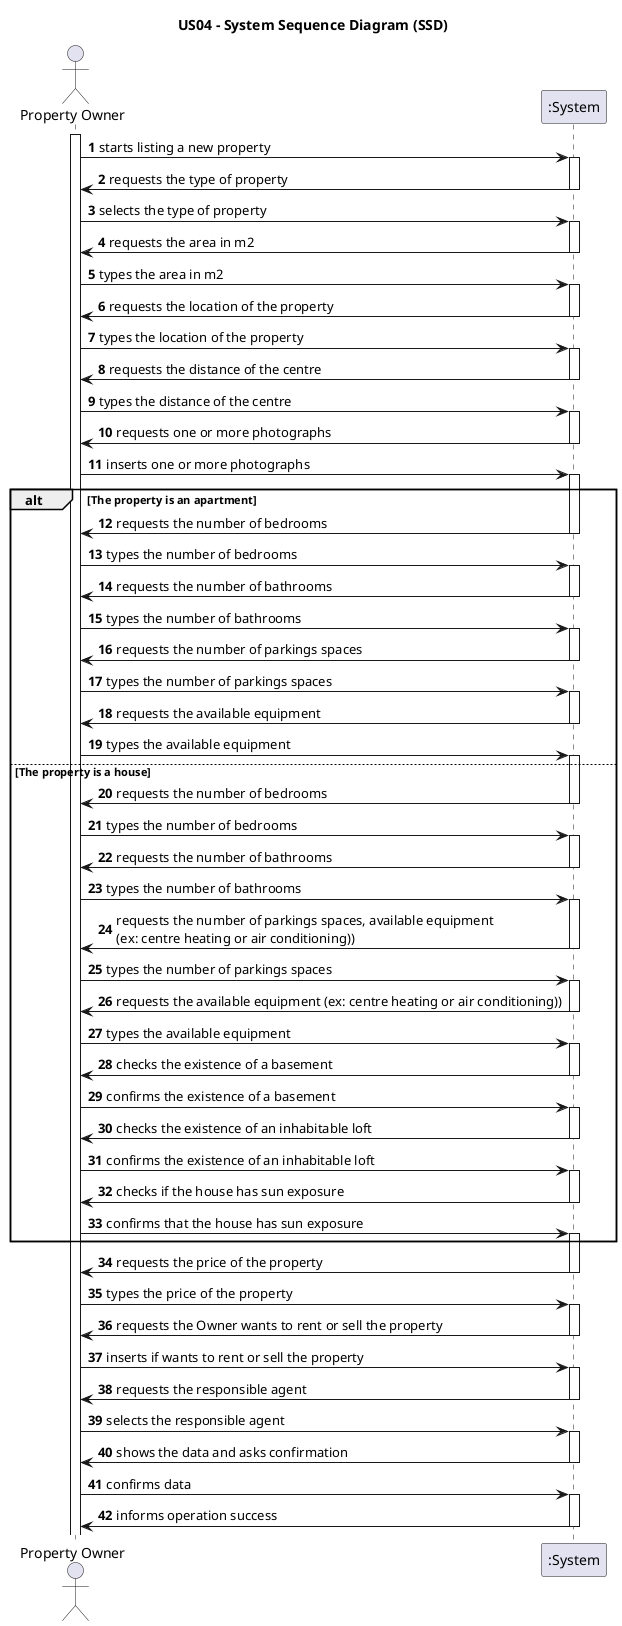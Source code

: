 @startuml
title US04 - System Sequence Diagram (SSD)

autonumber

actor "Property Owner" as Owner
participant ":System" as System

activate Owner

    Owner -> System : starts listing a new property
    activate System
        System -> Owner : requests the type of property
    deactivate System
        Owner -> System: selects the type of property
    activate System
    System-> Owner:requests the area in m2
    deactivate System
        Owner->System: types the area in m2
    activate System
        System-> Owner: requests the location of the property
    deactivate System
        Owner-> System: types the location of the property
    activate System
        System-> Owner: requests the distance of the centre
    deactivate System
        Owner-> System: types the distance of the centre
    activate System
        System-> Owner: requests one or more photographs
    deactivate System
        Owner-> System: inserts one or more photographs
    activate System
        alt The property is an apartment
                System -> Owner: requests the number of bedrooms
            deactivate System
                Owner-> System: types the number of bedrooms
            activate System
                System -> Owner: requests the number of bathrooms
            deactivate System
                Owner-> System: types the number of bathrooms
            activate System
            System -> Owner: requests the number of parkings spaces
            deactivate System
                Owner-> System: types the number of parkings spaces
            activate System
                System -> Owner: requests the available equipment
            deactivate System
                Owner-> System: types the available equipment
            activate System
        else The property is a house
                System -> Owner: requests the number of bedrooms
            deactivate System
                Owner-> System: types the number of bedrooms
            activate System
                System -> Owner: requests the number of bathrooms
            deactivate System
                Owner-> System: types the number of bathrooms
            activate System
                System -> Owner: requests the number of parkings spaces, available equipment \n(ex: centre heating or air conditioning))
            deactivate System
                Owner-> System: types the number of parkings spaces
            activate System
                System -> Owner: requests the available equipment (ex: centre heating or air conditioning))
            deactivate System
                Owner-> System: types the available equipment
            activate System
                System -> Owner: checks the existence of a basement
            deactivate System
                Owner-> System: confirms the existence of a basement
            activate System
                System -> Owner: checks the existence of an inhabitable loft
            deactivate System
                Owner-> System: confirms the existence of an inhabitable loft
            activate System
                System -> Owner: checks if the house has sun exposure
            deactivate System
                Owner-> System: confirms that the house has sun exposure
            activate System

        end
        System -> Owner: requests the price of the property
    deactivate System
        Owner-> System: types the price of the property
    activate System
        System-> Owner: requests the Owner wants to rent or sell the property
    deactivate System
        Owner -> System: inserts if wants to rent or sell the property
    activate System
        System-> Owner: requests the responsible agent
    deactivate System
        Owner -> System: selects the responsible agent
    activate System
        System-> Owner: shows the data and asks confirmation
    deactivate System
        Owner->System: confirms data
    activate System
        System -> Owner: informs operation success
    deactivate System



@enduml